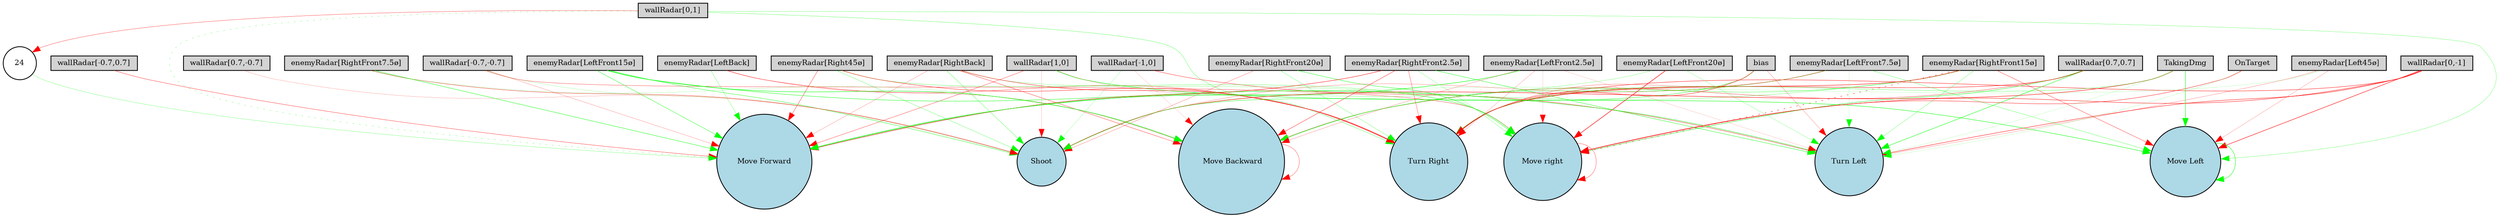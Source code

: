 digraph {
	node [fontsize=9 height=0.2 shape=circle width=0.2]
	"wallRadar[1,0]" [fillcolor=lightgray shape=box style=filled]
	"wallRadar[0,1]" [fillcolor=lightgray shape=box style=filled]
	"wallRadar[-1,0]" [fillcolor=lightgray shape=box style=filled]
	"wallRadar[0,-1]" [fillcolor=lightgray shape=box style=filled]
	"wallRadar[0.7,0.7]" [fillcolor=lightgray shape=box style=filled]
	"wallRadar[-0.7,0.7]" [fillcolor=lightgray shape=box style=filled]
	"wallRadar[-0.7,-0.7]" [fillcolor=lightgray shape=box style=filled]
	"wallRadar[0.7,-0.7]" [fillcolor=lightgray shape=box style=filled]
	"enemyRadar[RightBack]" [fillcolor=lightgray shape=box style=filled]
	"enemyRadar[LeftBack]" [fillcolor=lightgray shape=box style=filled]
	"enemyRadar[Right45ø]" [fillcolor=lightgray shape=box style=filled]
	"enemyRadar[Left45ø]" [fillcolor=lightgray shape=box style=filled]
	"enemyRadar[RightFront20ø]" [fillcolor=lightgray shape=box style=filled]
	"enemyRadar[LeftFront20ø]" [fillcolor=lightgray shape=box style=filled]
	"enemyRadar[RightFront15ø]" [fillcolor=lightgray shape=box style=filled]
	"enemyRadar[LeftFront15ø]" [fillcolor=lightgray shape=box style=filled]
	"enemyRadar[RightFront7.5ø]" [fillcolor=lightgray shape=box style=filled]
	"enemyRadar[LeftFront7.5ø]" [fillcolor=lightgray shape=box style=filled]
	"enemyRadar[RightFront2.5ø]" [fillcolor=lightgray shape=box style=filled]
	"enemyRadar[LeftFront2.5ø]" [fillcolor=lightgray shape=box style=filled]
	OnTarget [fillcolor=lightgray shape=box style=filled]
	TakingDmg [fillcolor=lightgray shape=box style=filled]
	bias [fillcolor=lightgray shape=box style=filled]
	Shoot [fillcolor=lightblue style=filled]
	"Move Forward" [fillcolor=lightblue style=filled]
	" Move Backward" [fillcolor=lightblue style=filled]
	"Move Left" [fillcolor=lightblue style=filled]
	"Move right" [fillcolor=lightblue style=filled]
	"Turn Left" [fillcolor=lightblue style=filled]
	"Turn Right" [fillcolor=lightblue style=filled]
	24 [fillcolor=white style=filled]
	"enemyRadar[RightFront15ø]" -> "Turn Right" [color=red penwidth=0.4996443036122593 style=solid]
	"enemyRadar[Left45ø]" -> Shoot [color=green penwidth=0.12186410317684282 style=solid]
	"wallRadar[0,-1]" -> "Turn Right" [color=red penwidth=0.43382056961792914 style=solid]
	"wallRadar[0,-1]" -> "Turn Left" [color=red penwidth=0.46229173162770865 style=solid]
	"enemyRadar[LeftFront15ø]" -> " Move Backward" [color=green penwidth=0.5131348319321727 style=solid]
	"wallRadar[0,1]" -> "Move Forward" [color=green penwidth=0.26425171009459747 style=dotted]
	"enemyRadar[RightFront2.5ø]" -> "Move right" [color=green penwidth=0.1977773673072784 style=solid]
	bias -> "Turn Right" [color=red penwidth=0.42678893270536655 style=solid]
	"enemyRadar[LeftFront20ø]" -> "Move right" [color=red penwidth=0.585534473445887 style=solid]
	"wallRadar[0.7,0.7]" -> "Turn Left" [color=green penwidth=0.46119610953312495 style=solid]
	"wallRadar[-1,0]" -> " Move Backward" [color=red penwidth=0.10049462756872424 style=solid]
	"wallRadar[-0.7,-0.7]" -> Shoot [color=green penwidth=0.14765419246056868 style=solid]
	"enemyRadar[LeftFront20ø]" -> "Move Forward" [color=green penwidth=0.20649981347103233 style=solid]
	"enemyRadar[RightFront15ø]" -> "Move Left" [color=red penwidth=0.3220855294609829 style=solid]
	TakingDmg -> Shoot [color=red penwidth=0.5023108314307411 style=solid]
	"enemyRadar[Right45ø]" -> "Move Forward" [color=red penwidth=0.3358218517964867 style=solid]
	"enemyRadar[LeftFront7.5ø]" -> "Turn Right" [color=red penwidth=0.24633557234290482 style=solid]
	"enemyRadar[LeftFront15ø]" -> Shoot [color=green penwidth=0.3764575791675452 style=solid]
	bias -> Shoot [color=green penwidth=0.37837029861066473 style=solid]
	"Move right" -> "Move right" [color=red penwidth=0.30387211718440976 style=solid]
	"enemyRadar[LeftFront20ø]" -> "Turn Left" [color=green penwidth=0.18242906254097252 style=solid]
	TakingDmg -> "Turn Left" [color=green penwidth=0.10492551502264368 style=solid]
	"enemyRadar[RightFront7.5ø]" -> Shoot [color=red penwidth=0.34199127998130496 style=solid]
	"enemyRadar[LeftBack]" -> " Move Backward" [color=red penwidth=0.22766173936764136 style=solid]
	"enemyRadar[LeftFront7.5ø]" -> Shoot [color=red penwidth=0.2102266709583454 style=solid]
	"enemyRadar[RightBack]" -> "Turn Right" [color=red penwidth=0.3986035016310482 style=solid]
	"enemyRadar[LeftFront2.5ø]" -> "Move right" [color=red penwidth=0.10149059335665161 style=solid]
	"enemyRadar[LeftFront7.5ø]" -> " Move Backward" [color=green penwidth=0.3303915325420833 style=solid]
	"enemyRadar[LeftFront15ø]" -> "Move Forward" [color=green penwidth=0.36717981338959793 style=solid]
	"enemyRadar[RightBack]" -> "Move Forward" [color=red penwidth=0.1785060709366711 style=solid]
	bias -> "Turn Left" [color=red penwidth=0.1938177124730816 style=solid]
	TakingDmg -> "Turn Right" [color=green penwidth=0.26826837095716094 style=solid]
	"wallRadar[-1,0]" -> "Turn Left" [color=red penwidth=0.36491055122562155 style=solid]
	"enemyRadar[RightFront20ø]" -> Shoot [color=red penwidth=0.2154455816562975 style=solid]
	"wallRadar[0,-1]" -> "Move right" [color=red penwidth=0.4439251914463265 style=solid]
	"wallRadar[0.7,0.7]" -> "Turn Right" [color=red penwidth=0.43943481992032074 style=solid]
	"wallRadar[-1,0]" -> Shoot [color=green penwidth=0.16153126774339632 style=solid]
	"enemyRadar[Left45ø]" -> "Turn Left" [color=red penwidth=0.2017790029267258 style=solid]
	OnTarget -> "Move right" [color=red penwidth=0.4008722460130121 style=solid]
	"enemyRadar[LeftBack]" -> "Move Forward" [color=green penwidth=0.24290737411327848 style=solid]
	"enemyRadar[Right45ø]" -> Shoot [color=green penwidth=0.24067177232167244 style=solid]
	"enemyRadar[LeftFront2.5ø]" -> " Move Backward" [color=red penwidth=0.1919658006500074 style=solid]
	"enemyRadar[LeftFront7.5ø]" -> "Move Left" [color=green penwidth=0.25787888483068355 style=solid]
	"Move Left" -> "Move Left" [color=green penwidth=0.4709415958699784 style=solid]
	"enemyRadar[RightFront15ø]" -> " Move Backward" [color=green penwidth=0.31685796631211904 style=solid]
	OnTarget -> "Turn Left" [color=green penwidth=0.110014369687643 style=solid]
	"enemyRadar[RightBack]" -> Shoot [color=green penwidth=0.2820551771163735 style=solid]
	"wallRadar[-0.7,-0.7]" -> "Move right" [color=red penwidth=0.29976184153972174 style=solid]
	"enemyRadar[RightFront7.5ø]" -> "Move Forward" [color=green penwidth=0.42867011494669804 style=solid]
	"enemyRadar[LeftFront15ø]" -> "Turn Left" [color=green penwidth=0.432573405031201 style=solid]
	"enemyRadar[RightFront7.5ø]" -> " Move Backward" [color=green penwidth=0.13751847631260136 style=solid]
	"wallRadar[0,1]" -> "Move Left" [color=green penwidth=0.23178637450461878 style=solid]
	"wallRadar[1,0]" -> "Turn Right" [color=red penwidth=0.16107796584842948 style=solid]
	"wallRadar[0.7,0.7]" -> " Move Backward" [color=red penwidth=0.3137982040841725 style=solid]
	"wallRadar[0.7,0.7]" -> "Move right" [color=green penwidth=0.40366222193482326 style=solid]
	"wallRadar[0.7,-0.7]" -> Shoot [color=red penwidth=0.14993890956734696 style=solid]
	"enemyRadar[RightBack]" -> " Move Backward" [color=red penwidth=0.3326132193208362 style=solid]
	"wallRadar[-0.7,-0.7]" -> "Move Forward" [color=red penwidth=0.17982050162606614 style=solid]
	"wallRadar[0,1]" -> "Turn Right" [color=green penwidth=0.2631736406105234 style=solid]
	"enemyRadar[RightFront15ø]" -> "Turn Left" [color=green penwidth=0.22750622237292584 style=solid]
	"wallRadar[-0.7,0.7]" -> "Move Forward" [color=red penwidth=0.34119284952045825 style=solid]
	"wallRadar[1,0]" -> Shoot [color=red penwidth=0.12791384385096655 style=solid]
	"enemyRadar[Right45ø]" -> "Move right" [color=green penwidth=0.26783242935123663 style=solid]
	" Move Backward" -> " Move Backward" [color=red penwidth=0.2872049737890475 style=solid]
	"enemyRadar[RightFront15ø]" -> "Move Forward" [color=green penwidth=0.2516658744272311 style=solid]
	"enemyRadar[LeftBack]" -> "Turn Right" [color=red penwidth=0.3026207202389848 style=solid]
	"enemyRadar[RightFront20ø]" -> "Move right" [color=green penwidth=0.40008060416041347 style=solid]
	"enemyRadar[LeftFront2.5ø]" -> "Move Forward" [color=green penwidth=0.5166519190159086 style=solid]
	"enemyRadar[RightFront20ø]" -> "Turn Right" [color=green penwidth=0.22579858984090484 style=solid]
	"wallRadar[0,-1]" -> "Move Left" [color=red penwidth=0.516529945931034 style=solid]
	"enemyRadar[RightBack]" -> "Move right" [color=green penwidth=0.19876379155085644 style=solid]
	"wallRadar[1,0]" -> "Move Left" [color=green penwidth=0.48998736982992996 style=solid]
	TakingDmg -> "Move Left" [color=green penwidth=0.506744886889144 style=solid]
	"enemyRadar[Right45ø]" -> "Turn Right" [color=red penwidth=0.4007545313649288 style=solid]
	"enemyRadar[RightFront2.5ø]" -> "Turn Left" [color=green penwidth=0.3997490160194508 style=solid]
	"enemyRadar[LeftFront2.5ø]" -> "Turn Left" [color=red penwidth=0.10745450696568586 style=solid]
	"enemyRadar[LeftFront7.5ø]" -> "Turn Left" [color=green penwidth=0.11093112123927394 style=solid]
	"enemyRadar[LeftFront2.5ø]" -> "Turn Right" [color=red penwidth=0.1598589973265952 style=solid]
	"enemyRadar[RightFront15ø]" -> "Move right" [color=red penwidth=0.43842458462841927 style=dotted]
	"enemyRadar[RightFront2.5ø]" -> " Move Backward" [color=red penwidth=0.3625301185133363 style=solid]
	"wallRadar[1,0]" -> "Move Forward" [color=red penwidth=0.3046251440302741 style=solid]
	"enemyRadar[RightFront2.5ø]" -> "Move Forward" [color=red penwidth=0.45198348473851124 style=solid]
	"enemyRadar[Left45ø]" -> "Move Left" [color=red penwidth=0.16844760918815344 style=solid]
	"enemyRadar[RightFront2.5ø]" -> "Turn Right" [color=red penwidth=0.2929026893498492 style=solid]
	"wallRadar[0,1]" -> 24 [color=red penwidth=0.2985427942336394 style=solid]
	24 -> "Move Forward" [color=green penwidth=0.21810813406179103 style=solid]
}
